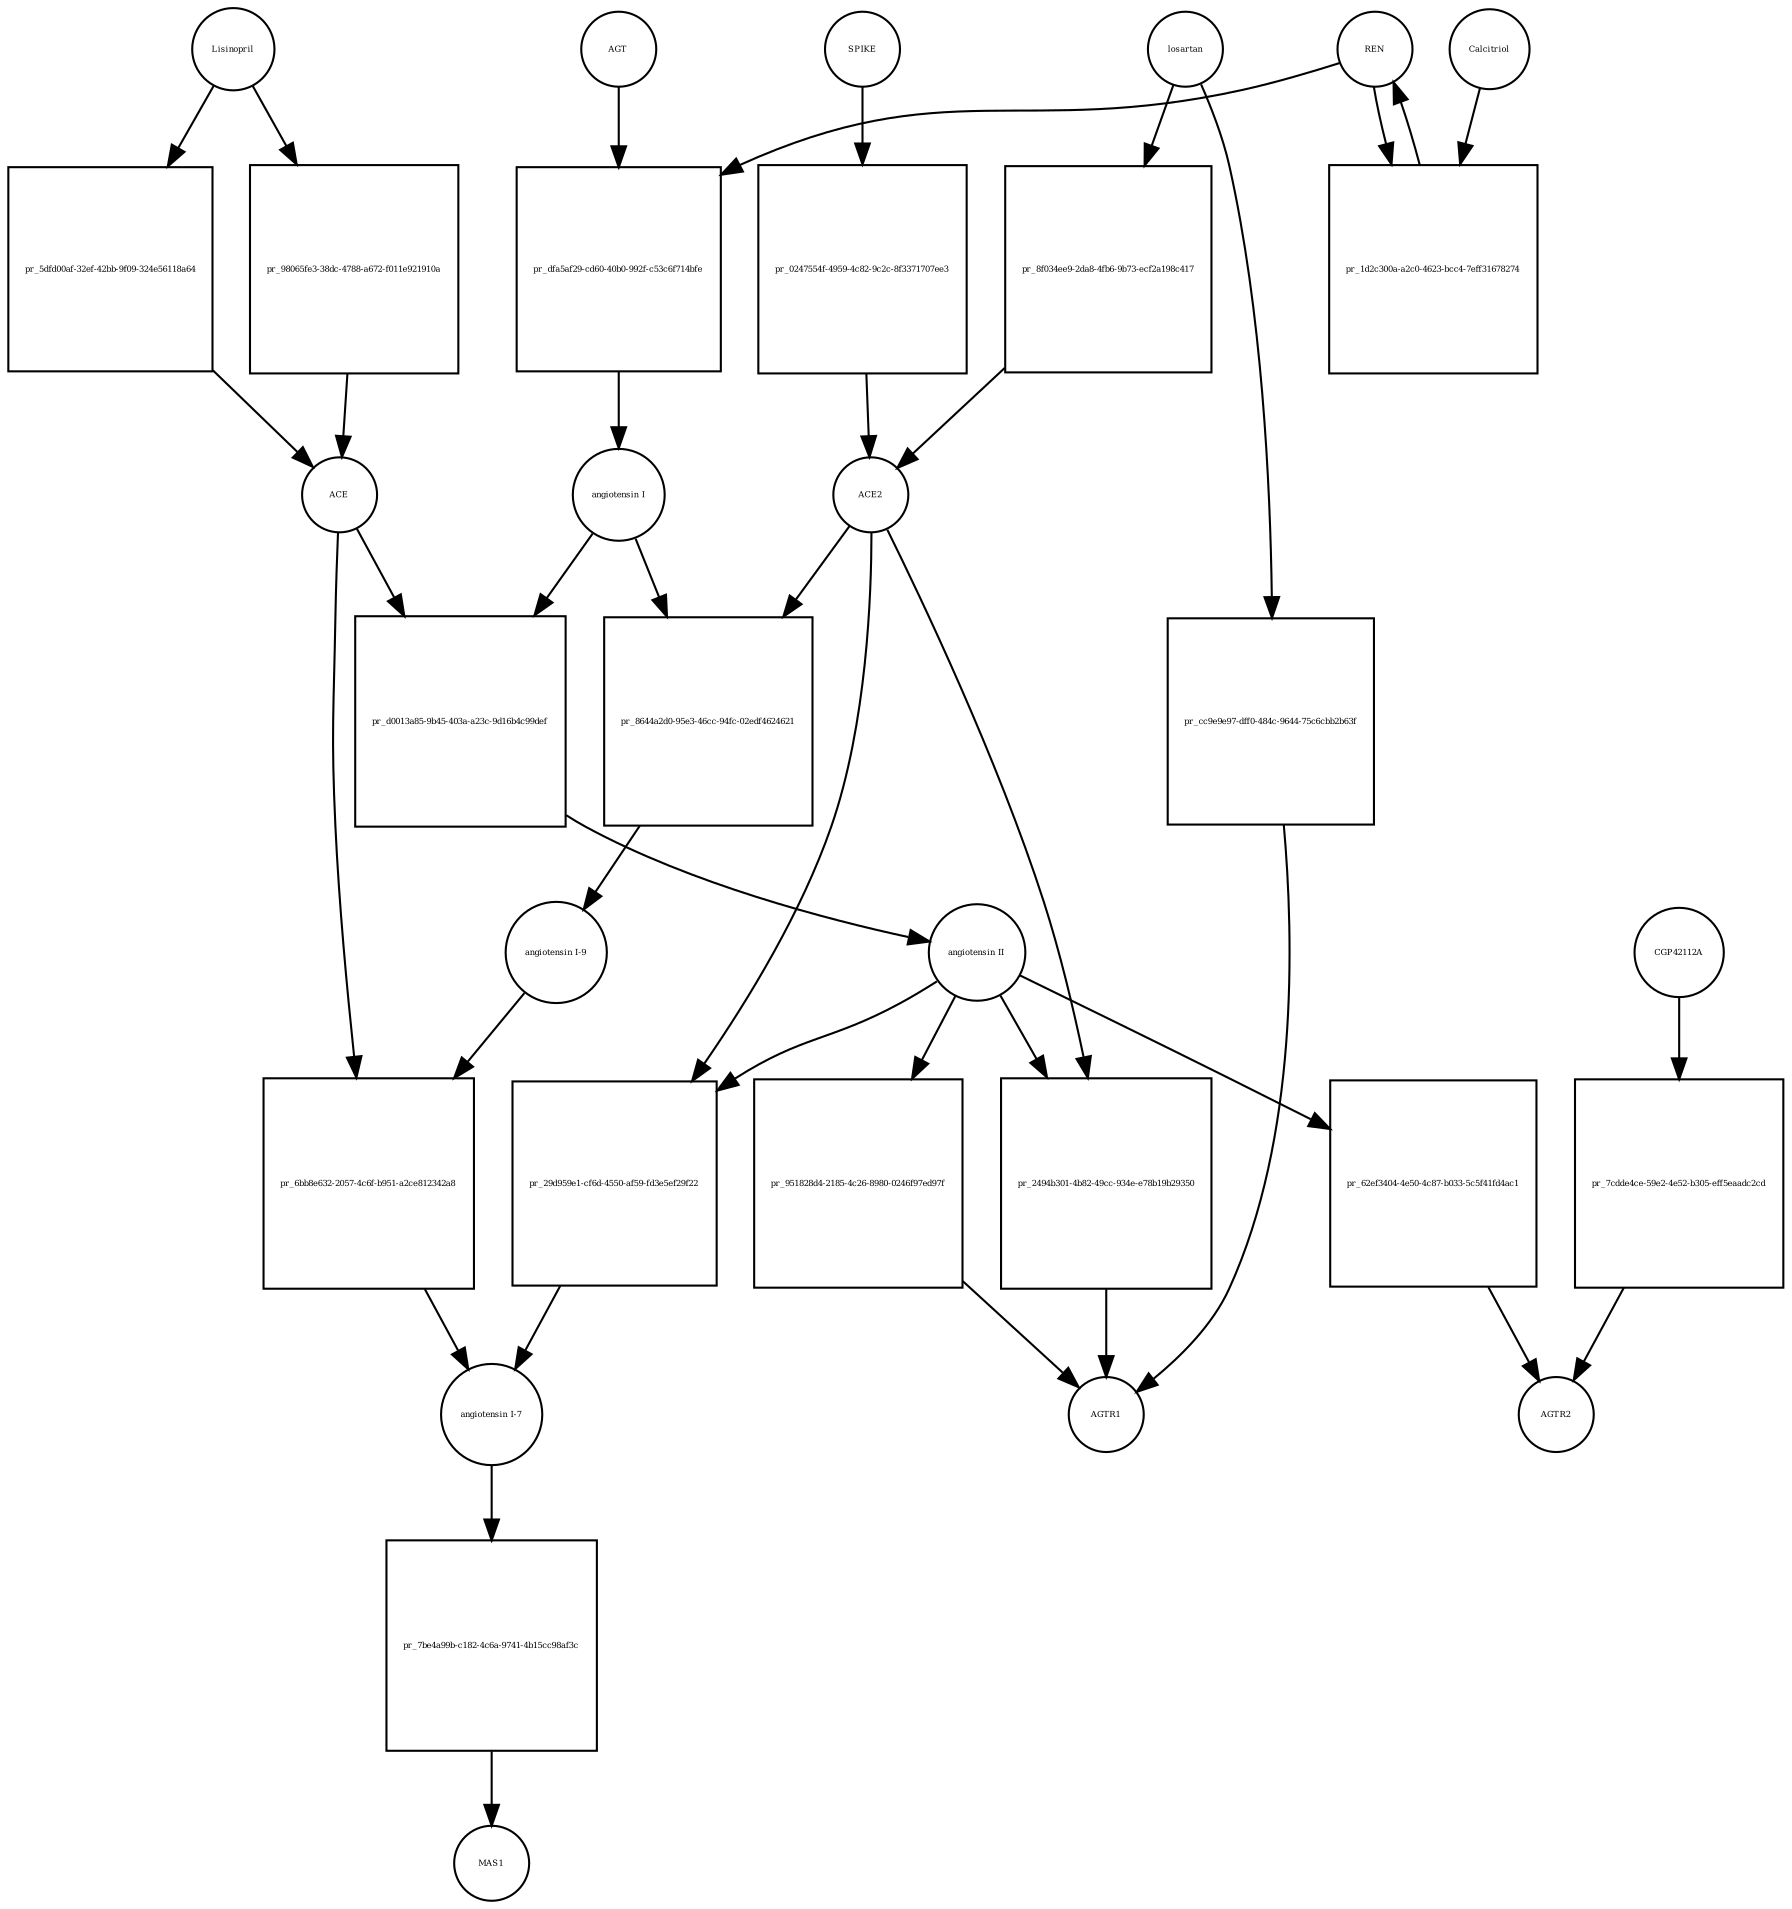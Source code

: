 strict digraph  {
AGT [annotation="", bipartite=0, cls=macromolecule, fontsize=4, label=AGT, shape=circle];
"pr_dfa5af29-cd60-40b0-992f-c53c6f714bfe" [annotation="", bipartite=1, cls=process, fontsize=4, label="pr_dfa5af29-cd60-40b0-992f-c53c6f714bfe", shape=square];
"angiotensin I" [annotation="", bipartite=0, cls="simple chemical", fontsize=4, label="angiotensin I", shape=circle];
REN [annotation="", bipartite=0, cls=macromolecule, fontsize=4, label=REN, shape=circle];
"pr_d0013a85-9b45-403a-a23c-9d16b4c99def" [annotation="", bipartite=1, cls=process, fontsize=4, label="pr_d0013a85-9b45-403a-a23c-9d16b4c99def", shape=square];
"angiotensin II" [annotation="", bipartite=0, cls="simple chemical", fontsize=4, label="angiotensin II", shape=circle];
ACE [annotation="", bipartite=0, cls=macromolecule, fontsize=4, label=ACE, shape=circle];
"pr_8644a2d0-95e3-46cc-94fc-02edf4624621" [annotation="", bipartite=1, cls=process, fontsize=4, label="pr_8644a2d0-95e3-46cc-94fc-02edf4624621", shape=square];
"angiotensin I-9" [annotation="", bipartite=0, cls="simple chemical", fontsize=4, label="angiotensin I-9", shape=circle];
ACE2 [annotation="", bipartite=0, cls=macromolecule, fontsize=4, label=ACE2, shape=circle];
"pr_6bb8e632-2057-4c6f-b951-a2ce812342a8" [annotation="", bipartite=1, cls=process, fontsize=4, label="pr_6bb8e632-2057-4c6f-b951-a2ce812342a8", shape=square];
"angiotensin I-7" [annotation="", bipartite=0, cls="simple chemical", fontsize=4, label="angiotensin I-7", shape=circle];
"pr_29d959e1-cf6d-4550-af59-fd3e5ef29f22" [annotation="", bipartite=1, cls=process, fontsize=4, label="pr_29d959e1-cf6d-4550-af59-fd3e5ef29f22", shape=square];
SPIKE [annotation="", bipartite=0, cls=macromolecule, fontsize=4, label=SPIKE, shape=circle];
"pr_0247554f-4959-4c82-9c2c-8f3371707ee3" [annotation="", bipartite=1, cls=process, fontsize=4, label="pr_0247554f-4959-4c82-9c2c-8f3371707ee3", shape=square];
Lisinopril [annotation="", bipartite=0, cls="simple chemical", fontsize=4, label=Lisinopril, shape=circle];
"pr_5dfd00af-32ef-42bb-9f09-324e56118a64" [annotation="", bipartite=1, cls=process, fontsize=4, label="pr_5dfd00af-32ef-42bb-9f09-324e56118a64", shape=square];
"pr_951828d4-2185-4c26-8980-0246f97ed97f" [annotation="", bipartite=1, cls=process, fontsize=4, label="pr_951828d4-2185-4c26-8980-0246f97ed97f", shape=square];
AGTR1 [annotation="", bipartite=0, cls=macromolecule, fontsize=4, label=AGTR1, shape=circle];
"pr_62ef3404-4e50-4c87-b033-5c5f41fd4ac1" [annotation="", bipartite=1, cls=process, fontsize=4, label="pr_62ef3404-4e50-4c87-b033-5c5f41fd4ac1", shape=square];
AGTR2 [annotation="", bipartite=0, cls=macromolecule, fontsize=4, label=AGTR2, shape=circle];
"pr_7be4a99b-c182-4c6a-9741-4b15cc98af3c" [annotation="", bipartite=1, cls=process, fontsize=4, label="pr_7be4a99b-c182-4c6a-9741-4b15cc98af3c", shape=square];
MAS1 [annotation="", bipartite=0, cls=macromolecule, fontsize=4, label=MAS1, shape=circle];
losartan [annotation="", bipartite=0, cls="simple chemical", fontsize=4, label=losartan, shape=circle];
"pr_cc9e9e97-dff0-484c-9644-75c6cbb2b63f" [annotation="", bipartite=1, cls=process, fontsize=4, label="pr_cc9e9e97-dff0-484c-9644-75c6cbb2b63f", shape=square];
"pr_1d2c300a-a2c0-4623-bcc4-7eff31678274" [annotation="", bipartite=1, cls=process, fontsize=4, label="pr_1d2c300a-a2c0-4623-bcc4-7eff31678274", shape=square];
Calcitriol [annotation="", bipartite=0, cls="simple chemical", fontsize=4, label=Calcitriol, shape=circle];
"pr_98065fe3-38dc-4788-a672-f011e921910a" [annotation="", bipartite=1, cls=process, fontsize=4, label="pr_98065fe3-38dc-4788-a672-f011e921910a", shape=square];
"pr_2494b301-4b82-49cc-934e-e78b19b29350" [annotation="", bipartite=1, cls=process, fontsize=4, label="pr_2494b301-4b82-49cc-934e-e78b19b29350", shape=square];
CGP42112A [annotation="", bipartite=0, cls="simple chemical", fontsize=4, label=CGP42112A, shape=circle];
"pr_7cdde4ce-59e2-4e52-b305-eff5eaadc2cd" [annotation="", bipartite=1, cls=process, fontsize=4, label="pr_7cdde4ce-59e2-4e52-b305-eff5eaadc2cd", shape=square];
"pr_8f034ee9-2da8-4fb6-9b73-ecf2a198c417" [annotation="", bipartite=1, cls=process, fontsize=4, label="pr_8f034ee9-2da8-4fb6-9b73-ecf2a198c417", shape=square];
AGT -> "pr_dfa5af29-cd60-40b0-992f-c53c6f714bfe"  [annotation="", interaction_type=consumption];
"pr_dfa5af29-cd60-40b0-992f-c53c6f714bfe" -> "angiotensin I"  [annotation="", interaction_type=production];
"angiotensin I" -> "pr_d0013a85-9b45-403a-a23c-9d16b4c99def"  [annotation="", interaction_type=consumption];
"angiotensin I" -> "pr_8644a2d0-95e3-46cc-94fc-02edf4624621"  [annotation="", interaction_type=consumption];
REN -> "pr_dfa5af29-cd60-40b0-992f-c53c6f714bfe"  [annotation="", interaction_type=catalysis];
REN -> "pr_1d2c300a-a2c0-4623-bcc4-7eff31678274"  [annotation="", interaction_type=consumption];
"pr_d0013a85-9b45-403a-a23c-9d16b4c99def" -> "angiotensin II"  [annotation="", interaction_type=production];
"angiotensin II" -> "pr_29d959e1-cf6d-4550-af59-fd3e5ef29f22"  [annotation="", interaction_type=consumption];
"angiotensin II" -> "pr_951828d4-2185-4c26-8980-0246f97ed97f"  [annotation="", interaction_type=consumption];
"angiotensin II" -> "pr_62ef3404-4e50-4c87-b033-5c5f41fd4ac1"  [annotation="", interaction_type=consumption];
"angiotensin II" -> "pr_2494b301-4b82-49cc-934e-e78b19b29350"  [annotation="", interaction_type=modulation];
ACE -> "pr_d0013a85-9b45-403a-a23c-9d16b4c99def"  [annotation="", interaction_type=catalysis];
ACE -> "pr_6bb8e632-2057-4c6f-b951-a2ce812342a8"  [annotation="", interaction_type=catalysis];
"pr_8644a2d0-95e3-46cc-94fc-02edf4624621" -> "angiotensin I-9"  [annotation="", interaction_type=production];
"angiotensin I-9" -> "pr_6bb8e632-2057-4c6f-b951-a2ce812342a8"  [annotation="", interaction_type=consumption];
ACE2 -> "pr_8644a2d0-95e3-46cc-94fc-02edf4624621"  [annotation="", interaction_type=catalysis];
ACE2 -> "pr_29d959e1-cf6d-4550-af59-fd3e5ef29f22"  [annotation="", interaction_type=catalysis];
ACE2 -> "pr_2494b301-4b82-49cc-934e-e78b19b29350"  [annotation="", interaction_type=consumption];
"pr_6bb8e632-2057-4c6f-b951-a2ce812342a8" -> "angiotensin I-7"  [annotation="", interaction_type=production];
"angiotensin I-7" -> "pr_7be4a99b-c182-4c6a-9741-4b15cc98af3c"  [annotation="", interaction_type=consumption];
"pr_29d959e1-cf6d-4550-af59-fd3e5ef29f22" -> "angiotensin I-7"  [annotation="", interaction_type=production];
SPIKE -> "pr_0247554f-4959-4c82-9c2c-8f3371707ee3"  [annotation="", interaction_type=consumption];
"pr_0247554f-4959-4c82-9c2c-8f3371707ee3" -> ACE2  [annotation="", interaction_type=production];
Lisinopril -> "pr_5dfd00af-32ef-42bb-9f09-324e56118a64"  [annotation="", interaction_type=consumption];
Lisinopril -> "pr_98065fe3-38dc-4788-a672-f011e921910a"  [annotation="", interaction_type=consumption];
"pr_5dfd00af-32ef-42bb-9f09-324e56118a64" -> ACE  [annotation="", interaction_type=production];
"pr_951828d4-2185-4c26-8980-0246f97ed97f" -> AGTR1  [annotation="", interaction_type=production];
"pr_62ef3404-4e50-4c87-b033-5c5f41fd4ac1" -> AGTR2  [annotation="", interaction_type=production];
"pr_7be4a99b-c182-4c6a-9741-4b15cc98af3c" -> MAS1  [annotation="", interaction_type=production];
losartan -> "pr_cc9e9e97-dff0-484c-9644-75c6cbb2b63f"  [annotation="", interaction_type=consumption];
losartan -> "pr_8f034ee9-2da8-4fb6-9b73-ecf2a198c417"  [annotation="", interaction_type=consumption];
"pr_cc9e9e97-dff0-484c-9644-75c6cbb2b63f" -> AGTR1  [annotation="", interaction_type=production];
"pr_1d2c300a-a2c0-4623-bcc4-7eff31678274" -> REN  [annotation="", interaction_type=production];
Calcitriol -> "pr_1d2c300a-a2c0-4623-bcc4-7eff31678274"  [annotation="", interaction_type=inhibition];
"pr_98065fe3-38dc-4788-a672-f011e921910a" -> ACE  [annotation="", interaction_type=production];
"pr_2494b301-4b82-49cc-934e-e78b19b29350" -> AGTR1  [annotation="", interaction_type=production];
CGP42112A -> "pr_7cdde4ce-59e2-4e52-b305-eff5eaadc2cd"  [annotation="", interaction_type=consumption];
"pr_7cdde4ce-59e2-4e52-b305-eff5eaadc2cd" -> AGTR2  [annotation="", interaction_type=production];
"pr_8f034ee9-2da8-4fb6-9b73-ecf2a198c417" -> ACE2  [annotation="", interaction_type=production];
}
